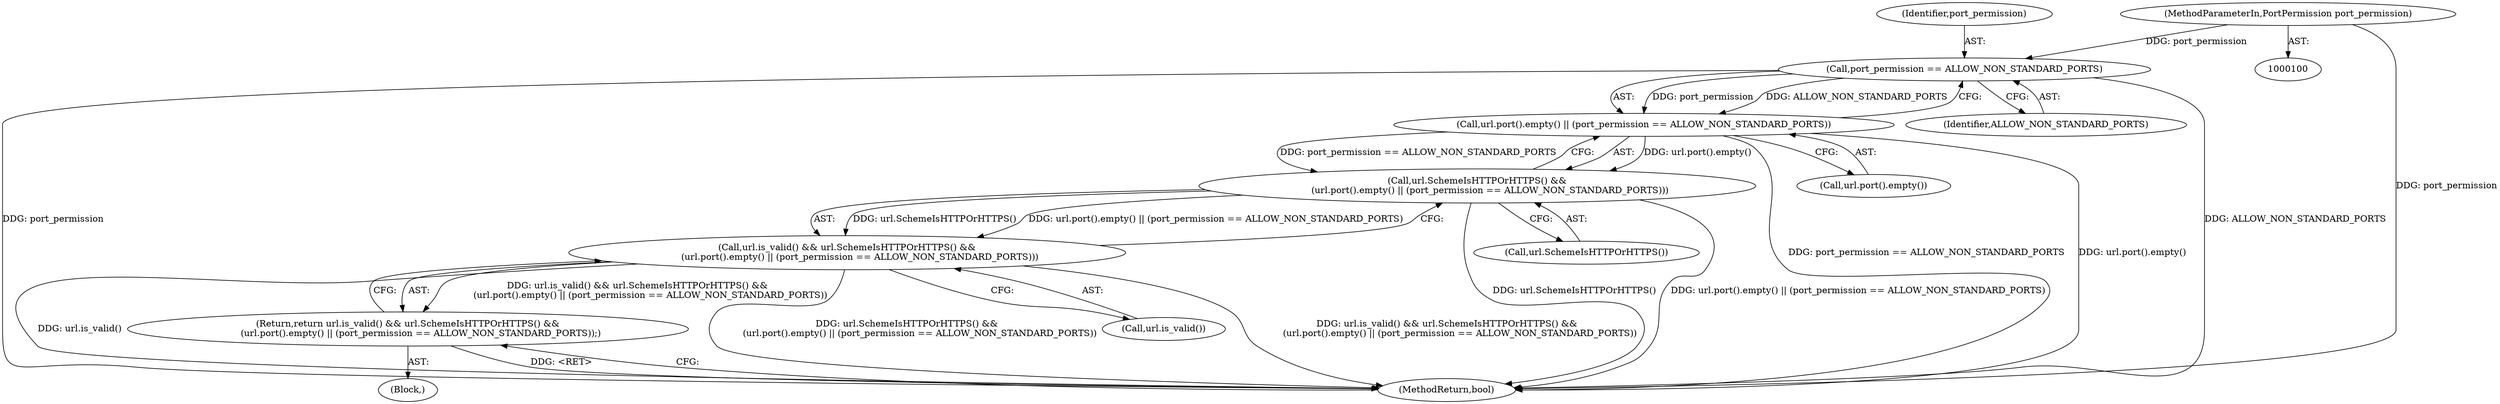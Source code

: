 digraph "1_Chrome_8b10115b2410b4bde18e094ad9fb8c5056134c87_7@del" {
"1000111" [label="(Call,port_permission == ALLOW_NON_STANDARD_PORTS)"];
"1000102" [label="(MethodParameterIn,PortPermission port_permission)"];
"1000109" [label="(Call,url.port().empty() || (port_permission == ALLOW_NON_STANDARD_PORTS))"];
"1000107" [label="(Call,url.SchemeIsHTTPOrHTTPS() &&\n         (url.port().empty() || (port_permission == ALLOW_NON_STANDARD_PORTS)))"];
"1000105" [label="(Call,url.is_valid() && url.SchemeIsHTTPOrHTTPS() &&\n         (url.port().empty() || (port_permission == ALLOW_NON_STANDARD_PORTS)))"];
"1000104" [label="(Return,return url.is_valid() && url.SchemeIsHTTPOrHTTPS() &&\n         (url.port().empty() || (port_permission == ALLOW_NON_STANDARD_PORTS));)"];
"1000102" [label="(MethodParameterIn,PortPermission port_permission)"];
"1000105" [label="(Call,url.is_valid() && url.SchemeIsHTTPOrHTTPS() &&\n         (url.port().empty() || (port_permission == ALLOW_NON_STANDARD_PORTS)))"];
"1000111" [label="(Call,port_permission == ALLOW_NON_STANDARD_PORTS)"];
"1000107" [label="(Call,url.SchemeIsHTTPOrHTTPS() &&\n         (url.port().empty() || (port_permission == ALLOW_NON_STANDARD_PORTS)))"];
"1000114" [label="(MethodReturn,bool)"];
"1000106" [label="(Call,url.is_valid())"];
"1000103" [label="(Block,)"];
"1000108" [label="(Call,url.SchemeIsHTTPOrHTTPS())"];
"1000104" [label="(Return,return url.is_valid() && url.SchemeIsHTTPOrHTTPS() &&\n         (url.port().empty() || (port_permission == ALLOW_NON_STANDARD_PORTS));)"];
"1000113" [label="(Identifier,ALLOW_NON_STANDARD_PORTS)"];
"1000109" [label="(Call,url.port().empty() || (port_permission == ALLOW_NON_STANDARD_PORTS))"];
"1000112" [label="(Identifier,port_permission)"];
"1000110" [label="(Call,url.port().empty())"];
"1000111" -> "1000109"  [label="AST: "];
"1000111" -> "1000113"  [label="CFG: "];
"1000112" -> "1000111"  [label="AST: "];
"1000113" -> "1000111"  [label="AST: "];
"1000109" -> "1000111"  [label="CFG: "];
"1000111" -> "1000114"  [label="DDG: port_permission"];
"1000111" -> "1000114"  [label="DDG: ALLOW_NON_STANDARD_PORTS"];
"1000111" -> "1000109"  [label="DDG: port_permission"];
"1000111" -> "1000109"  [label="DDG: ALLOW_NON_STANDARD_PORTS"];
"1000102" -> "1000111"  [label="DDG: port_permission"];
"1000102" -> "1000100"  [label="AST: "];
"1000102" -> "1000114"  [label="DDG: port_permission"];
"1000109" -> "1000107"  [label="AST: "];
"1000109" -> "1000110"  [label="CFG: "];
"1000110" -> "1000109"  [label="AST: "];
"1000107" -> "1000109"  [label="CFG: "];
"1000109" -> "1000114"  [label="DDG: port_permission == ALLOW_NON_STANDARD_PORTS"];
"1000109" -> "1000114"  [label="DDG: url.port().empty()"];
"1000109" -> "1000107"  [label="DDG: url.port().empty()"];
"1000109" -> "1000107"  [label="DDG: port_permission == ALLOW_NON_STANDARD_PORTS"];
"1000107" -> "1000105"  [label="AST: "];
"1000107" -> "1000108"  [label="CFG: "];
"1000108" -> "1000107"  [label="AST: "];
"1000105" -> "1000107"  [label="CFG: "];
"1000107" -> "1000114"  [label="DDG: url.SchemeIsHTTPOrHTTPS()"];
"1000107" -> "1000114"  [label="DDG: url.port().empty() || (port_permission == ALLOW_NON_STANDARD_PORTS)"];
"1000107" -> "1000105"  [label="DDG: url.SchemeIsHTTPOrHTTPS()"];
"1000107" -> "1000105"  [label="DDG: url.port().empty() || (port_permission == ALLOW_NON_STANDARD_PORTS)"];
"1000105" -> "1000104"  [label="AST: "];
"1000105" -> "1000106"  [label="CFG: "];
"1000106" -> "1000105"  [label="AST: "];
"1000104" -> "1000105"  [label="CFG: "];
"1000105" -> "1000114"  [label="DDG: url.SchemeIsHTTPOrHTTPS() &&\n         (url.port().empty() || (port_permission == ALLOW_NON_STANDARD_PORTS))"];
"1000105" -> "1000114"  [label="DDG: url.is_valid() && url.SchemeIsHTTPOrHTTPS() &&\n         (url.port().empty() || (port_permission == ALLOW_NON_STANDARD_PORTS))"];
"1000105" -> "1000114"  [label="DDG: url.is_valid()"];
"1000105" -> "1000104"  [label="DDG: url.is_valid() && url.SchemeIsHTTPOrHTTPS() &&\n         (url.port().empty() || (port_permission == ALLOW_NON_STANDARD_PORTS))"];
"1000104" -> "1000103"  [label="AST: "];
"1000114" -> "1000104"  [label="CFG: "];
"1000104" -> "1000114"  [label="DDG: <RET>"];
}
